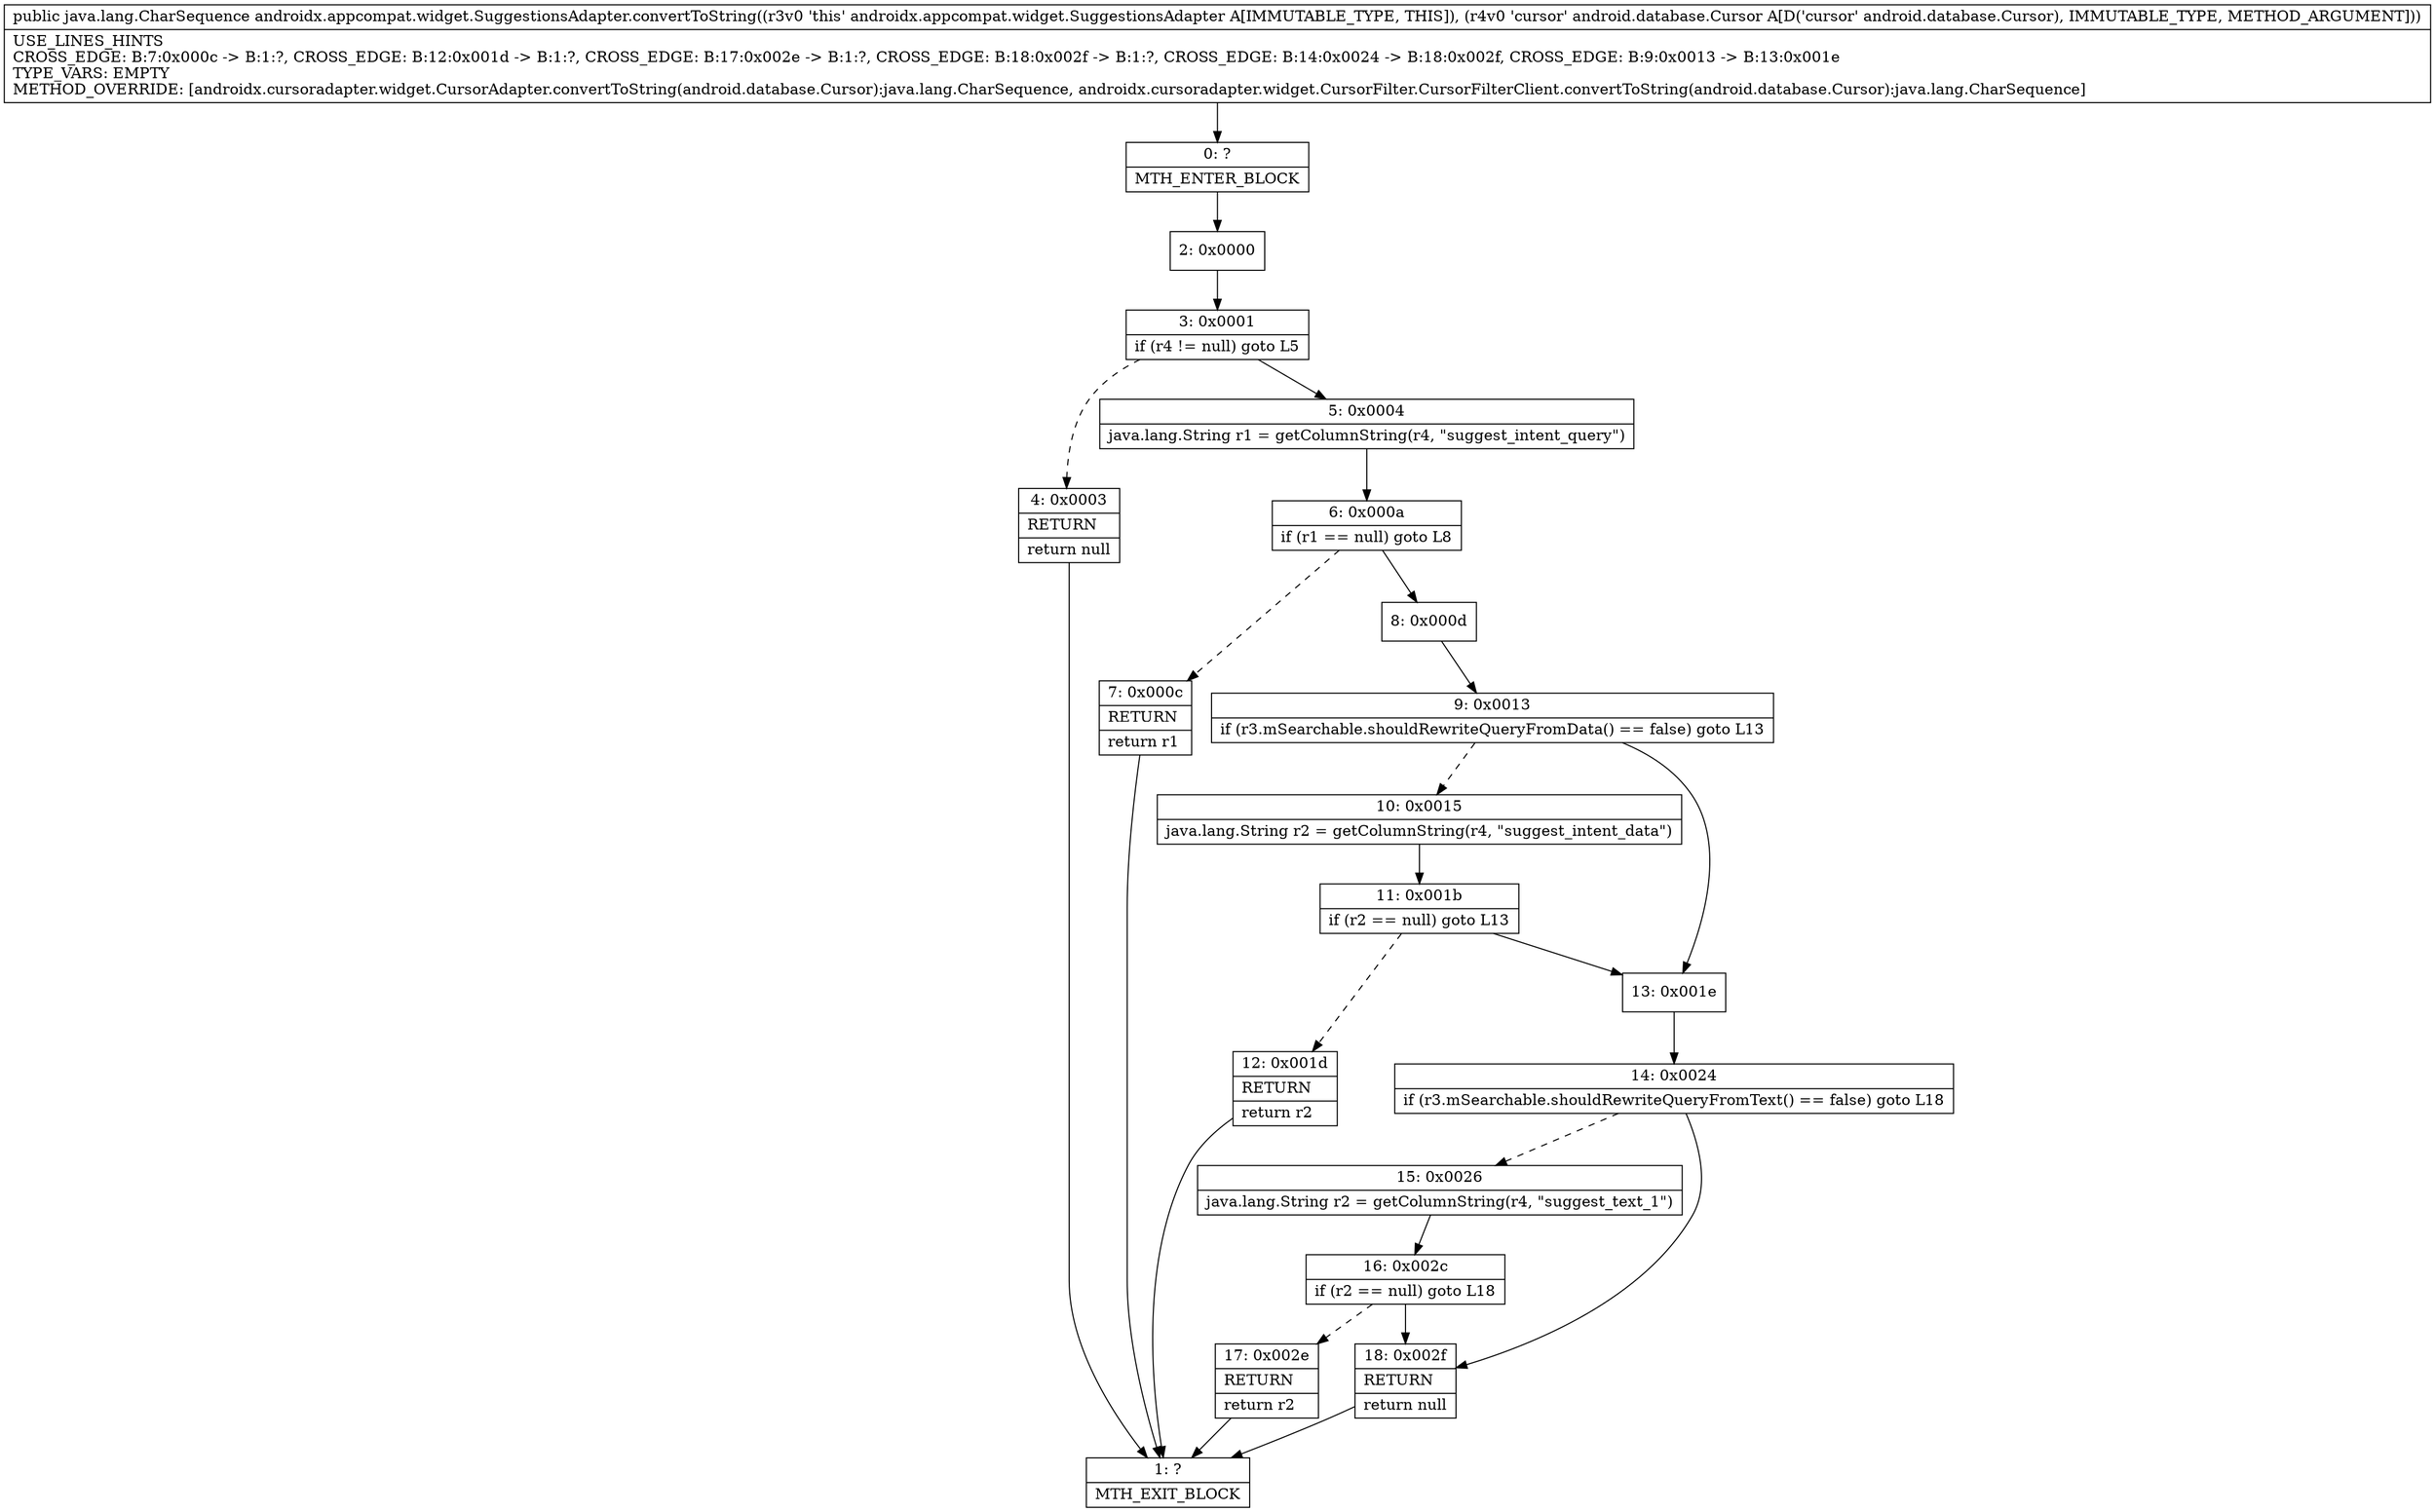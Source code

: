 digraph "CFG forandroidx.appcompat.widget.SuggestionsAdapter.convertToString(Landroid\/database\/Cursor;)Ljava\/lang\/CharSequence;" {
Node_0 [shape=record,label="{0\:\ ?|MTH_ENTER_BLOCK\l}"];
Node_2 [shape=record,label="{2\:\ 0x0000}"];
Node_3 [shape=record,label="{3\:\ 0x0001|if (r4 != null) goto L5\l}"];
Node_4 [shape=record,label="{4\:\ 0x0003|RETURN\l|return null\l}"];
Node_1 [shape=record,label="{1\:\ ?|MTH_EXIT_BLOCK\l}"];
Node_5 [shape=record,label="{5\:\ 0x0004|java.lang.String r1 = getColumnString(r4, \"suggest_intent_query\")\l}"];
Node_6 [shape=record,label="{6\:\ 0x000a|if (r1 == null) goto L8\l}"];
Node_7 [shape=record,label="{7\:\ 0x000c|RETURN\l|return r1\l}"];
Node_8 [shape=record,label="{8\:\ 0x000d}"];
Node_9 [shape=record,label="{9\:\ 0x0013|if (r3.mSearchable.shouldRewriteQueryFromData() == false) goto L13\l}"];
Node_10 [shape=record,label="{10\:\ 0x0015|java.lang.String r2 = getColumnString(r4, \"suggest_intent_data\")\l}"];
Node_11 [shape=record,label="{11\:\ 0x001b|if (r2 == null) goto L13\l}"];
Node_12 [shape=record,label="{12\:\ 0x001d|RETURN\l|return r2\l}"];
Node_13 [shape=record,label="{13\:\ 0x001e}"];
Node_14 [shape=record,label="{14\:\ 0x0024|if (r3.mSearchable.shouldRewriteQueryFromText() == false) goto L18\l}"];
Node_15 [shape=record,label="{15\:\ 0x0026|java.lang.String r2 = getColumnString(r4, \"suggest_text_1\")\l}"];
Node_16 [shape=record,label="{16\:\ 0x002c|if (r2 == null) goto L18\l}"];
Node_17 [shape=record,label="{17\:\ 0x002e|RETURN\l|return r2\l}"];
Node_18 [shape=record,label="{18\:\ 0x002f|RETURN\l|return null\l}"];
MethodNode[shape=record,label="{public java.lang.CharSequence androidx.appcompat.widget.SuggestionsAdapter.convertToString((r3v0 'this' androidx.appcompat.widget.SuggestionsAdapter A[IMMUTABLE_TYPE, THIS]), (r4v0 'cursor' android.database.Cursor A[D('cursor' android.database.Cursor), IMMUTABLE_TYPE, METHOD_ARGUMENT]))  | USE_LINES_HINTS\lCROSS_EDGE: B:7:0x000c \-\> B:1:?, CROSS_EDGE: B:12:0x001d \-\> B:1:?, CROSS_EDGE: B:17:0x002e \-\> B:1:?, CROSS_EDGE: B:18:0x002f \-\> B:1:?, CROSS_EDGE: B:14:0x0024 \-\> B:18:0x002f, CROSS_EDGE: B:9:0x0013 \-\> B:13:0x001e\lTYPE_VARS: EMPTY\lMETHOD_OVERRIDE: [androidx.cursoradapter.widget.CursorAdapter.convertToString(android.database.Cursor):java.lang.CharSequence, androidx.cursoradapter.widget.CursorFilter.CursorFilterClient.convertToString(android.database.Cursor):java.lang.CharSequence]\l}"];
MethodNode -> Node_0;Node_0 -> Node_2;
Node_2 -> Node_3;
Node_3 -> Node_4[style=dashed];
Node_3 -> Node_5;
Node_4 -> Node_1;
Node_5 -> Node_6;
Node_6 -> Node_7[style=dashed];
Node_6 -> Node_8;
Node_7 -> Node_1;
Node_8 -> Node_9;
Node_9 -> Node_10[style=dashed];
Node_9 -> Node_13;
Node_10 -> Node_11;
Node_11 -> Node_12[style=dashed];
Node_11 -> Node_13;
Node_12 -> Node_1;
Node_13 -> Node_14;
Node_14 -> Node_15[style=dashed];
Node_14 -> Node_18;
Node_15 -> Node_16;
Node_16 -> Node_17[style=dashed];
Node_16 -> Node_18;
Node_17 -> Node_1;
Node_18 -> Node_1;
}

